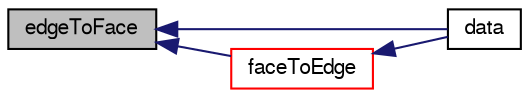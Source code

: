 digraph "edgeToFace"
{
  bgcolor="transparent";
  edge [fontname="FreeSans",fontsize="10",labelfontname="FreeSans",labelfontsize="10"];
  node [fontname="FreeSans",fontsize="10",shape=record];
  rankdir="LR";
  Node483 [label="edgeToFace",height=0.2,width=0.4,color="black", fillcolor="grey75", style="filled", fontcolor="black"];
  Node483 -> Node484 [dir="back",color="midnightblue",fontsize="10",style="solid",fontname="FreeSans"];
  Node484 [label="data",height=0.2,width=0.4,color="black",URL="$a24834.html#a3cb51c6d7125aa51349080ee9eeba567",tooltip="Additional data to be passed into container. "];
  Node483 -> Node485 [dir="back",color="midnightblue",fontsize="10",style="solid",fontname="FreeSans"];
  Node485 [label="faceToEdge",height=0.2,width=0.4,color="red",URL="$a24834.html#ad6a1fc993c3879902693105ef9b059fa",tooltip="Propagate from face to edge. Returns total number of edges. "];
  Node485 -> Node484 [dir="back",color="midnightblue",fontsize="10",style="solid",fontname="FreeSans"];
}
